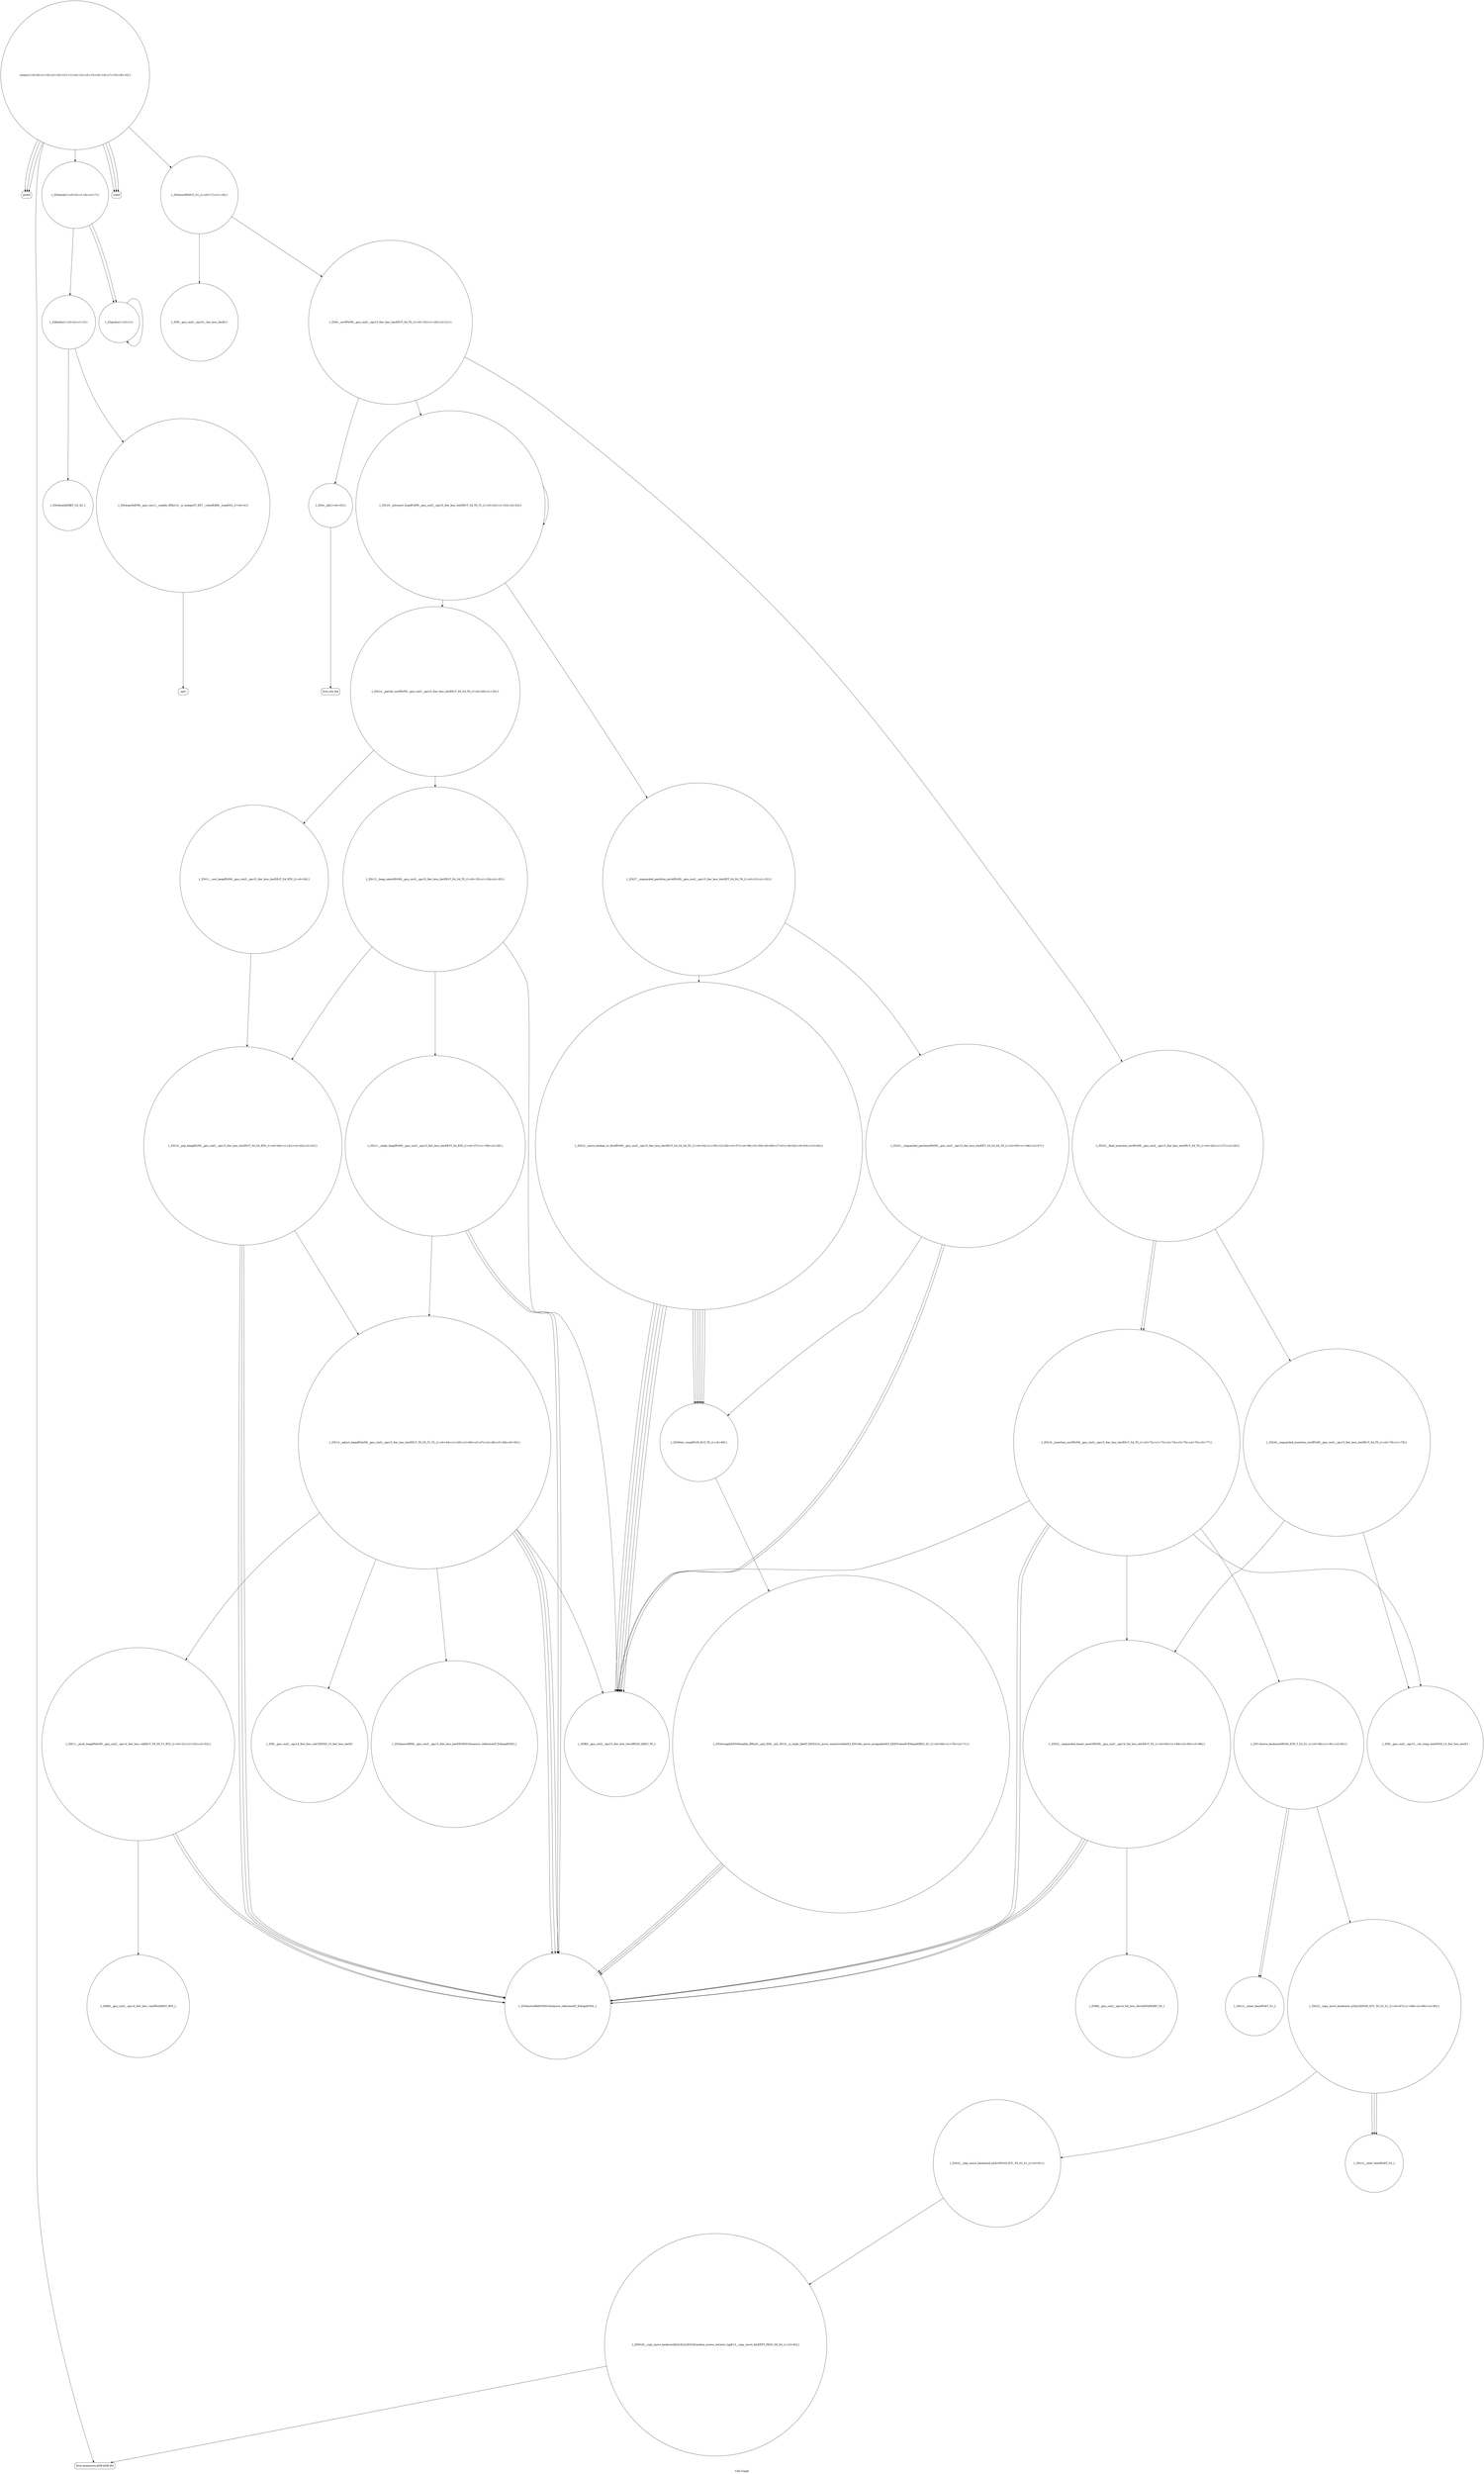 digraph "Call Graph" {
	label="Call Graph";

	Node0x5633f0b6c4c0 [shape=record,shape=circle,label="{_Z3gcdxx|{<s0>1}}"];
	Node0x5633f0b6c4c0:s0 -> Node0x5633f0b6c4c0[color=black];
	Node0x5633f0b6d5d0 [shape=record,shape=circle,label="{_ZN9__gnu_cxx5__ops14_Iter_less_valC2ENS0_15_Iter_less_iterE}"];
	Node0x5633f0b6cc50 [shape=record,shape=Mrecord,label="{printf}"];
	Node0x5633f0b6d950 [shape=record,shape=Mrecord,label="{llvm.ctlz.i64}"];
	Node0x5633f0b6cfd0 [shape=record,shape=circle,label="{_ZSt4__lgl|{<s0>25}}"];
	Node0x5633f0b6cfd0:s0 -> Node0x5633f0b6d950[color=black];
	Node0x5633f0b6dcd0 [shape=record,shape=circle,label="{_ZSt12__miter_baseIPxET_S1_}"];
	Node0x5633f0b6d350 [shape=record,shape=circle,label="{_ZNK9__gnu_cxx5__ops15_Iter_less_iterclIPxS3_EEbT_T0_}"];
	Node0x5633f0b6c9d0 [shape=record,shape=circle,label="{_ZSt3minIxERKT_S2_S2_}"];
	Node0x5633f0b6d6d0 [shape=record,shape=circle,label="{_ZNK9__gnu_cxx5__ops14_Iter_less_valclIPxxEEbT_RT0_}"];
	Node0x5633f0b6cd50 [shape=record,shape=Mrecord,label="{llvm.memmove.p0i8.p0i8.i64}"];
	Node0x5633f0b6da50 [shape=record,shape=circle,label="{_ZSt26__unguarded_insertion_sortIPxN9__gnu_cxx5__ops15_Iter_less_iterEEvT_S4_T0_|{<s0>78|<s1>79}}"];
	Node0x5633f0b6da50:s0 -> Node0x5633f0b6dbd0[color=black];
	Node0x5633f0b6da50:s1 -> Node0x5633f0b6db50[color=black];
	Node0x5633f0b6d0d0 [shape=record,shape=circle,label="{_ZSt14__partial_sortIPxN9__gnu_cxx5__ops15_Iter_less_iterEEvT_S4_S4_T0_|{<s0>29|<s1>30}}"];
	Node0x5633f0b6d0d0:s0 -> Node0x5633f0b6d1d0[color=black];
	Node0x5633f0b6d0d0:s1 -> Node0x5633f0b6d250[color=black];
	Node0x5633f0b6ddd0 [shape=record,shape=circle,label="{_ZSt12__niter_baseIPxET_S1_}"];
	Node0x5633f0b6d450 [shape=record,shape=circle,label="{_ZSt4moveIRxEONSt16remove_referenceIT_E4typeEOS2_}"];
	Node0x5633f0b6cad0 [shape=record,shape=circle,label="{_Z5checki|{<s0>5|<s1>6|<s2>7}}"];
	Node0x5633f0b6cad0:s0 -> Node0x5633f0b6c4c0[color=black];
	Node0x5633f0b6cad0:s1 -> Node0x5633f0b6c4c0[color=black];
	Node0x5633f0b6cad0:s2 -> Node0x5633f0b6c950[color=black];
	Node0x5633f0b6d7d0 [shape=record,shape=circle,label="{_ZSt21__unguarded_partitionIPxN9__gnu_cxx5__ops15_Iter_less_iterEET_S4_S4_S4_T0_|{<s0>65|<s1>66|<s2>67}}"];
	Node0x5633f0b6d7d0:s0 -> Node0x5633f0b6d350[color=black];
	Node0x5633f0b6d7d0:s1 -> Node0x5633f0b6d350[color=black];
	Node0x5633f0b6d7d0:s2 -> Node0x5633f0b6d850[color=black];
	Node0x5633f0b6ce50 [shape=record,shape=circle,label="{_ZSt6__sortIPxN9__gnu_cxx5__ops15_Iter_less_iterEEvT_S4_T0_|{<s0>19|<s1>20|<s2>21}}"];
	Node0x5633f0b6ce50:s0 -> Node0x5633f0b6cfd0[color=black];
	Node0x5633f0b6ce50:s1 -> Node0x5633f0b6cf50[color=black];
	Node0x5633f0b6ce50:s2 -> Node0x5633f0b6d050[color=black];
	Node0x5633f0b6db50 [shape=record,shape=circle,label="{_ZSt25__unguarded_linear_insertIPxN9__gnu_cxx5__ops14_Val_less_iterEEvT_T0_|{<s0>83|<s1>84|<s2>85|<s3>86}}"];
	Node0x5633f0b6db50:s0 -> Node0x5633f0b6d450[color=black];
	Node0x5633f0b6db50:s1 -> Node0x5633f0b6ded0[color=black];
	Node0x5633f0b6db50:s2 -> Node0x5633f0b6d450[color=black];
	Node0x5633f0b6db50:s3 -> Node0x5633f0b6d450[color=black];
	Node0x5633f0b6d1d0 [shape=record,shape=circle,label="{_ZSt13__heap_selectIPxN9__gnu_cxx5__ops15_Iter_less_iterEEvT_S4_S4_T0_|{<s0>33|<s1>34|<s2>35}}"];
	Node0x5633f0b6d1d0:s0 -> Node0x5633f0b6d2d0[color=black];
	Node0x5633f0b6d1d0:s1 -> Node0x5633f0b6d350[color=black];
	Node0x5633f0b6d1d0:s2 -> Node0x5633f0b6d3d0[color=black];
	Node0x5633f0b6ded0 [shape=record,shape=circle,label="{_ZNK9__gnu_cxx5__ops14_Val_less_iterclIxPxEEbRT_T0_}"];
	Node0x5633f0b6d550 [shape=record,shape=circle,label="{_ZSt4moveIRN9__gnu_cxx5__ops15_Iter_less_iterEEONSt16remove_referenceIT_E4typeEOS5_}"];
	Node0x5633f0b6cbd0 [shape=record,shape=Mrecord,label="{scanf}"];
	Node0x5633f0b6d8d0 [shape=record,shape=circle,label="{_ZSt4swapIxENSt9enable_ifIXsr6__and_ISt6__not_ISt15__is_tuple_likeIT_EESt21is_move_constructibleIS3_ESt18is_move_assignableIS3_EEE5valueEvE4typeERS3_SC_|{<s0>69|<s1>70|<s2>71}}"];
	Node0x5633f0b6d8d0:s0 -> Node0x5633f0b6d450[color=black];
	Node0x5633f0b6d8d0:s1 -> Node0x5633f0b6d450[color=black];
	Node0x5633f0b6d8d0:s2 -> Node0x5633f0b6d450[color=black];
	Node0x5633f0b6cf50 [shape=record,shape=circle,label="{_ZSt16__introsort_loopIPxlN9__gnu_cxx5__ops15_Iter_less_iterEEvT_S4_T0_T1_|{<s0>22|<s1>23|<s2>24}}"];
	Node0x5633f0b6cf50:s0 -> Node0x5633f0b6d0d0[color=black];
	Node0x5633f0b6cf50:s1 -> Node0x5633f0b6d150[color=black];
	Node0x5633f0b6cf50:s2 -> Node0x5633f0b6cf50[color=black];
	Node0x5633f0b6dc50 [shape=record,shape=circle,label="{_ZSt23__copy_move_backward_a2ILb1EPxS0_ET1_T0_S2_S1_|{<s0>87|<s1>88|<s2>89|<s3>90}}"];
	Node0x5633f0b6dc50:s0 -> Node0x5633f0b6ddd0[color=black];
	Node0x5633f0b6dc50:s1 -> Node0x5633f0b6ddd0[color=black];
	Node0x5633f0b6dc50:s2 -> Node0x5633f0b6ddd0[color=black];
	Node0x5633f0b6dc50:s3 -> Node0x5633f0b6dd50[color=black];
	Node0x5633f0b6d2d0 [shape=record,shape=circle,label="{_ZSt11__make_heapIPxN9__gnu_cxx5__ops15_Iter_less_iterEEvT_S4_RT0_|{<s0>37|<s1>38|<s2>39}}"];
	Node0x5633f0b6d2d0:s0 -> Node0x5633f0b6d450[color=black];
	Node0x5633f0b6d2d0:s1 -> Node0x5633f0b6d450[color=black];
	Node0x5633f0b6d2d0:s2 -> Node0x5633f0b6d4d0[color=black];
	Node0x5633f0b6c950 [shape=record,shape=circle,label="{_Z4findxx|{<s0>2|<s1>3}}"];
	Node0x5633f0b6c950:s0 -> Node0x5633f0b6ca50[color=black];
	Node0x5633f0b6c950:s1 -> Node0x5633f0b6c9d0[color=black];
	Node0x5633f0b6d650 [shape=record,shape=circle,label="{_ZSt11__push_heapIPxlxN9__gnu_cxx5__ops14_Iter_less_valEEvT_T0_S5_T1_RT2_|{<s0>51|<s1>52|<s2>53}}"];
	Node0x5633f0b6d650:s0 -> Node0x5633f0b6d6d0[color=black];
	Node0x5633f0b6d650:s1 -> Node0x5633f0b6d450[color=black];
	Node0x5633f0b6d650:s2 -> Node0x5633f0b6d450[color=black];
	Node0x5633f0b6ccd0 [shape=record,shape=circle,label="{_ZSt4sortIPxEvT_S1_|{<s0>17|<s1>18}}"];
	Node0x5633f0b6ccd0:s0 -> Node0x5633f0b6ced0[color=black];
	Node0x5633f0b6ccd0:s1 -> Node0x5633f0b6ce50[color=black];
	Node0x5633f0b6d9d0 [shape=record,shape=circle,label="{_ZSt16__insertion_sortIPxN9__gnu_cxx5__ops15_Iter_less_iterEEvT_S4_T0_|{<s0>72|<s1>73|<s2>74|<s3>75|<s4>76|<s5>77}}"];
	Node0x5633f0b6d9d0:s0 -> Node0x5633f0b6d350[color=black];
	Node0x5633f0b6d9d0:s1 -> Node0x5633f0b6d450[color=black];
	Node0x5633f0b6d9d0:s2 -> Node0x5633f0b6dad0[color=black];
	Node0x5633f0b6d9d0:s3 -> Node0x5633f0b6d450[color=black];
	Node0x5633f0b6d9d0:s4 -> Node0x5633f0b6dbd0[color=black];
	Node0x5633f0b6d9d0:s5 -> Node0x5633f0b6db50[color=black];
	Node0x5633f0b6d050 [shape=record,shape=circle,label="{_ZSt22__final_insertion_sortIPxN9__gnu_cxx5__ops15_Iter_less_iterEEvT_S4_T0_|{<s0>26|<s1>27|<s2>28}}"];
	Node0x5633f0b6d050:s0 -> Node0x5633f0b6d9d0[color=black];
	Node0x5633f0b6d050:s1 -> Node0x5633f0b6da50[color=black];
	Node0x5633f0b6d050:s2 -> Node0x5633f0b6d9d0[color=black];
	Node0x5633f0b6dd50 [shape=record,shape=circle,label="{_ZSt22__copy_move_backward_aILb1EPxS0_ET1_T0_S2_S1_|{<s0>91}}"];
	Node0x5633f0b6dd50:s0 -> Node0x5633f0b6de50[color=black];
	Node0x5633f0b6d3d0 [shape=record,shape=circle,label="{_ZSt10__pop_heapIPxN9__gnu_cxx5__ops15_Iter_less_iterEEvT_S4_S4_RT0_|{<s0>40|<s1>41|<s2>42|<s3>43}}"];
	Node0x5633f0b6d3d0:s0 -> Node0x5633f0b6d450[color=black];
	Node0x5633f0b6d3d0:s1 -> Node0x5633f0b6d450[color=black];
	Node0x5633f0b6d3d0:s2 -> Node0x5633f0b6d450[color=black];
	Node0x5633f0b6d3d0:s3 -> Node0x5633f0b6d4d0[color=black];
	Node0x5633f0b6ca50 [shape=record,shape=circle,label="{_ZSt4sqrtIxEN9__gnu_cxx11__enable_ifIXsr12__is_integerIT_EE7__valueEdE6__typeES2_|{<s0>4}}"];
	Node0x5633f0b6ca50:s0 -> Node0x5633f0b6cdd0[color=black];
	Node0x5633f0b6d750 [shape=record,shape=circle,label="{_ZSt22__move_median_to_firstIPxN9__gnu_cxx5__ops15_Iter_less_iterEEvT_S4_S4_S4_T0_|{<s0>54|<s1>55|<s2>56|<s3>57|<s4>58|<s5>59|<s6>60|<s7>61|<s8>62|<s9>63|<s10>64}}"];
	Node0x5633f0b6d750:s0 -> Node0x5633f0b6d350[color=black];
	Node0x5633f0b6d750:s1 -> Node0x5633f0b6d350[color=black];
	Node0x5633f0b6d750:s2 -> Node0x5633f0b6d850[color=black];
	Node0x5633f0b6d750:s3 -> Node0x5633f0b6d350[color=black];
	Node0x5633f0b6d750:s4 -> Node0x5633f0b6d850[color=black];
	Node0x5633f0b6d750:s5 -> Node0x5633f0b6d850[color=black];
	Node0x5633f0b6d750:s6 -> Node0x5633f0b6d350[color=black];
	Node0x5633f0b6d750:s7 -> Node0x5633f0b6d850[color=black];
	Node0x5633f0b6d750:s8 -> Node0x5633f0b6d350[color=black];
	Node0x5633f0b6d750:s9 -> Node0x5633f0b6d850[color=black];
	Node0x5633f0b6d750:s10 -> Node0x5633f0b6d850[color=black];
	Node0x5633f0b6cdd0 [shape=record,shape=Mrecord,label="{sqrt}"];
	Node0x5633f0b6dad0 [shape=record,shape=circle,label="{_ZSt13move_backwardIPxS0_ET0_T_S2_S1_|{<s0>80|<s1>81|<s2>82}}"];
	Node0x5633f0b6dad0:s0 -> Node0x5633f0b6dcd0[color=black];
	Node0x5633f0b6dad0:s1 -> Node0x5633f0b6dcd0[color=black];
	Node0x5633f0b6dad0:s2 -> Node0x5633f0b6dc50[color=black];
	Node0x5633f0b6d150 [shape=record,shape=circle,label="{_ZSt27__unguarded_partition_pivotIPxN9__gnu_cxx5__ops15_Iter_less_iterEET_S4_S4_T0_|{<s0>31|<s1>32}}"];
	Node0x5633f0b6d150:s0 -> Node0x5633f0b6d750[color=black];
	Node0x5633f0b6d150:s1 -> Node0x5633f0b6d7d0[color=black];
	Node0x5633f0b6de50 [shape=record,shape=circle,label="{_ZNSt20__copy_move_backwardILb1ELb1ESt26random_access_iterator_tagE13__copy_move_bIxEEPT_PKS3_S6_S4_|{<s0>92}}"];
	Node0x5633f0b6de50:s0 -> Node0x5633f0b6cd50[color=black];
	Node0x5633f0b6d4d0 [shape=record,shape=circle,label="{_ZSt13__adjust_heapIPxlxN9__gnu_cxx5__ops15_Iter_less_iterEEvT_T0_S5_T1_T2_|{<s0>44|<s1>45|<s2>46|<s3>47|<s4>48|<s5>49|<s6>50}}"];
	Node0x5633f0b6d4d0:s0 -> Node0x5633f0b6d350[color=black];
	Node0x5633f0b6d4d0:s1 -> Node0x5633f0b6d450[color=black];
	Node0x5633f0b6d4d0:s2 -> Node0x5633f0b6d450[color=black];
	Node0x5633f0b6d4d0:s3 -> Node0x5633f0b6d550[color=black];
	Node0x5633f0b6d4d0:s4 -> Node0x5633f0b6d5d0[color=black];
	Node0x5633f0b6d4d0:s5 -> Node0x5633f0b6d450[color=black];
	Node0x5633f0b6d4d0:s6 -> Node0x5633f0b6d650[color=black];
	Node0x5633f0b6cb50 [shape=record,shape=circle,label="{main|{<s0>8|<s1>9|<s2>10|<s3>11|<s4>12|<s5>13|<s6>14|<s7>15|<s8>16}}"];
	Node0x5633f0b6cb50:s0 -> Node0x5633f0b6cbd0[color=black];
	Node0x5633f0b6cb50:s1 -> Node0x5633f0b6cbd0[color=black];
	Node0x5633f0b6cb50:s2 -> Node0x5633f0b6cc50[color=black];
	Node0x5633f0b6cb50:s3 -> Node0x5633f0b6cbd0[color=black];
	Node0x5633f0b6cb50:s4 -> Node0x5633f0b6ccd0[color=black];
	Node0x5633f0b6cb50:s5 -> Node0x5633f0b6cd50[color=black];
	Node0x5633f0b6cb50:s6 -> Node0x5633f0b6cad0[color=black];
	Node0x5633f0b6cb50:s7 -> Node0x5633f0b6cc50[color=black];
	Node0x5633f0b6cb50:s8 -> Node0x5633f0b6cc50[color=black];
	Node0x5633f0b6d850 [shape=record,shape=circle,label="{_ZSt9iter_swapIPxS0_EvT_T0_|{<s0>68}}"];
	Node0x5633f0b6d850:s0 -> Node0x5633f0b6d8d0[color=black];
	Node0x5633f0b6ced0 [shape=record,shape=circle,label="{_ZN9__gnu_cxx5__ops16__iter_less_iterEv}"];
	Node0x5633f0b6dbd0 [shape=record,shape=circle,label="{_ZN9__gnu_cxx5__ops15__val_comp_iterENS0_15_Iter_less_iterE}"];
	Node0x5633f0b6d250 [shape=record,shape=circle,label="{_ZSt11__sort_heapIPxN9__gnu_cxx5__ops15_Iter_less_iterEEvT_S4_RT0_|{<s0>36}}"];
	Node0x5633f0b6d250:s0 -> Node0x5633f0b6d3d0[color=black];
}
